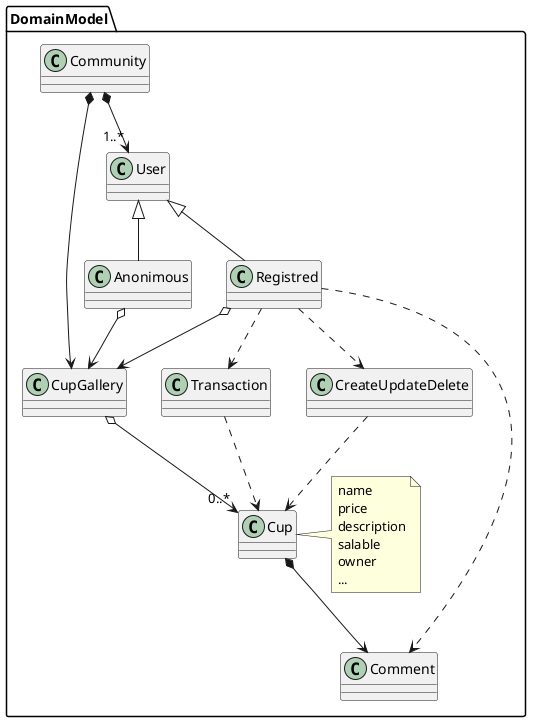 @startuml domainModel
namespace DomainModel{
class Community    
class User
class Registred
class Anonimous
class CupGallery
class Cup
note left: name\nprice\ndescription\nsalable\nowner\n...
class Comment
class Transaction
class CreateUpdateDelete
Community *-->"1..*" User
Community *--> CupGallery
CupGallery o-->"0..*" Cup
Cup *--> Comment
Anonimous o--> CupGallery
Registred o--> CupGallery
User  <|-- Registred
User  <|-- Anonimous
Registred ..> Transaction
Registred ..> Comment
Registred ..> CreateUpdateDelete
CreateUpdateDelete ..> Cup
Transaction ..>Cup 
}
@enduml